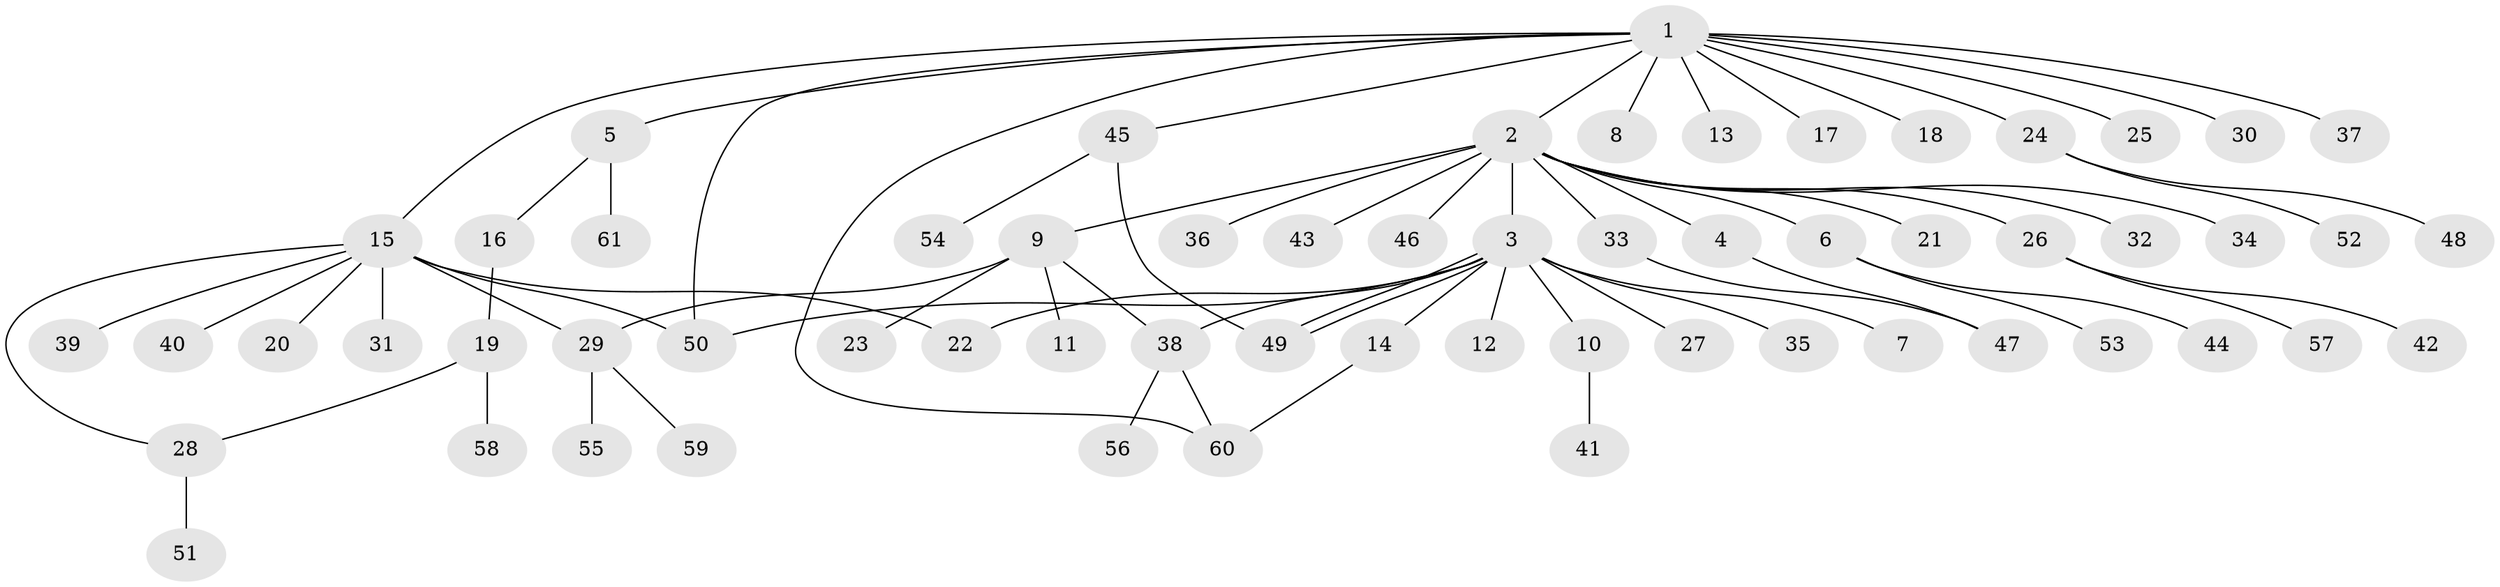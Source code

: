 // coarse degree distribution, {13: 0.02127659574468085, 16: 0.02127659574468085, 10: 0.0425531914893617, 2: 0.1702127659574468, 1: 0.6170212765957447, 3: 0.1276595744680851}
// Generated by graph-tools (version 1.1) at 2025/41/03/06/25 10:41:52]
// undirected, 61 vertices, 71 edges
graph export_dot {
graph [start="1"]
  node [color=gray90,style=filled];
  1;
  2;
  3;
  4;
  5;
  6;
  7;
  8;
  9;
  10;
  11;
  12;
  13;
  14;
  15;
  16;
  17;
  18;
  19;
  20;
  21;
  22;
  23;
  24;
  25;
  26;
  27;
  28;
  29;
  30;
  31;
  32;
  33;
  34;
  35;
  36;
  37;
  38;
  39;
  40;
  41;
  42;
  43;
  44;
  45;
  46;
  47;
  48;
  49;
  50;
  51;
  52;
  53;
  54;
  55;
  56;
  57;
  58;
  59;
  60;
  61;
  1 -- 2;
  1 -- 5;
  1 -- 8;
  1 -- 13;
  1 -- 15;
  1 -- 17;
  1 -- 18;
  1 -- 24;
  1 -- 25;
  1 -- 30;
  1 -- 37;
  1 -- 45;
  1 -- 50;
  1 -- 60;
  2 -- 3;
  2 -- 4;
  2 -- 6;
  2 -- 9;
  2 -- 21;
  2 -- 26;
  2 -- 32;
  2 -- 33;
  2 -- 34;
  2 -- 36;
  2 -- 43;
  2 -- 46;
  3 -- 7;
  3 -- 10;
  3 -- 12;
  3 -- 14;
  3 -- 22;
  3 -- 27;
  3 -- 35;
  3 -- 38;
  3 -- 49;
  3 -- 49;
  3 -- 50;
  4 -- 47;
  5 -- 16;
  5 -- 61;
  6 -- 44;
  6 -- 53;
  9 -- 11;
  9 -- 23;
  9 -- 29;
  9 -- 38;
  10 -- 41;
  14 -- 60;
  15 -- 20;
  15 -- 22;
  15 -- 28;
  15 -- 29;
  15 -- 31;
  15 -- 39;
  15 -- 40;
  15 -- 50;
  16 -- 19;
  19 -- 28;
  19 -- 58;
  24 -- 48;
  24 -- 52;
  26 -- 42;
  26 -- 57;
  28 -- 51;
  29 -- 55;
  29 -- 59;
  33 -- 47;
  38 -- 56;
  38 -- 60;
  45 -- 49;
  45 -- 54;
}
